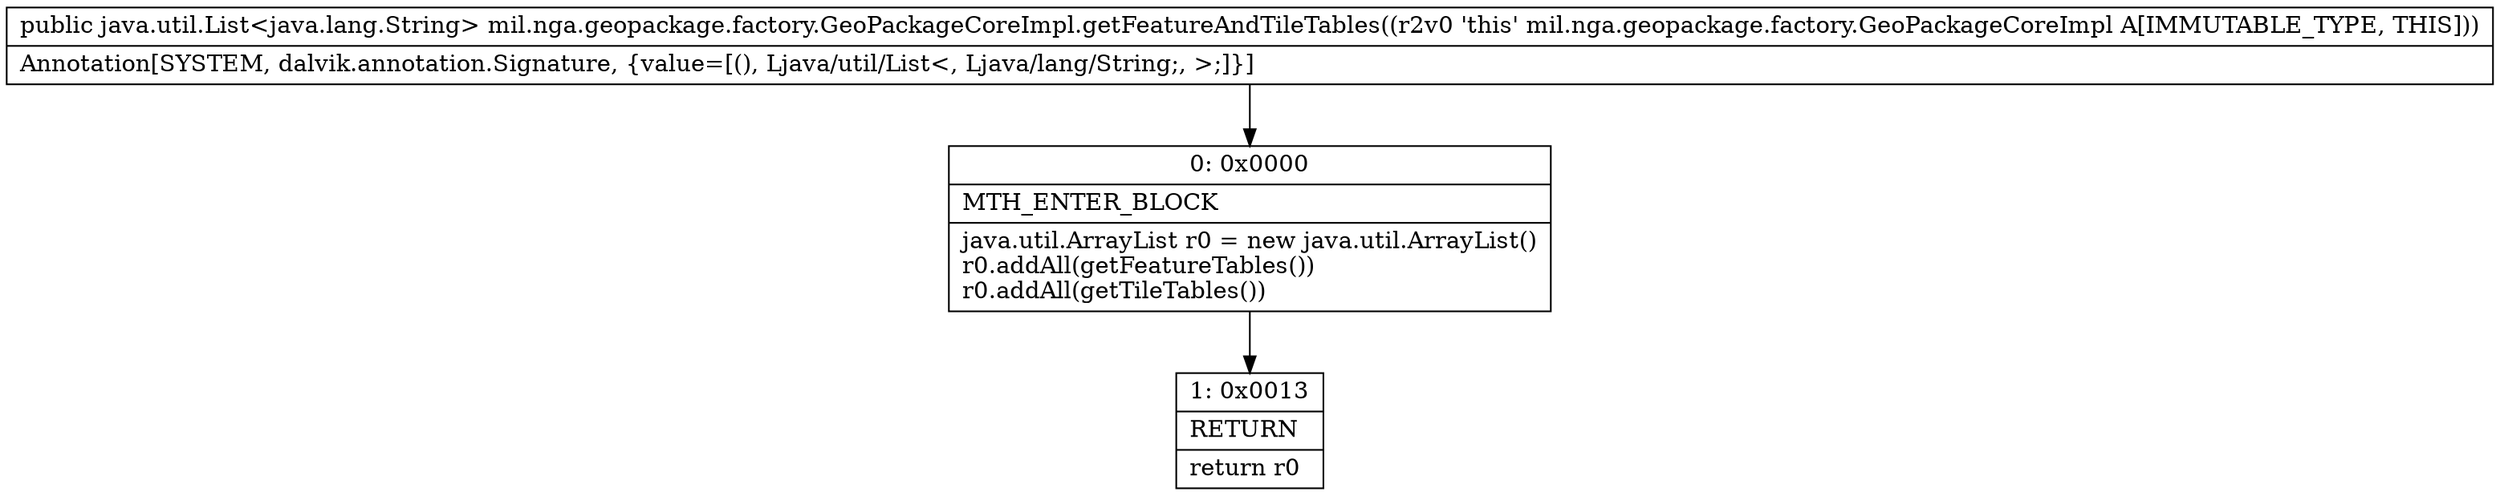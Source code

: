 digraph "CFG formil.nga.geopackage.factory.GeoPackageCoreImpl.getFeatureAndTileTables()Ljava\/util\/List;" {
Node_0 [shape=record,label="{0\:\ 0x0000|MTH_ENTER_BLOCK\l|java.util.ArrayList r0 = new java.util.ArrayList()\lr0.addAll(getFeatureTables())\lr0.addAll(getTileTables())\l}"];
Node_1 [shape=record,label="{1\:\ 0x0013|RETURN\l|return r0\l}"];
MethodNode[shape=record,label="{public java.util.List\<java.lang.String\> mil.nga.geopackage.factory.GeoPackageCoreImpl.getFeatureAndTileTables((r2v0 'this' mil.nga.geopackage.factory.GeoPackageCoreImpl A[IMMUTABLE_TYPE, THIS]))  | Annotation[SYSTEM, dalvik.annotation.Signature, \{value=[(), Ljava\/util\/List\<, Ljava\/lang\/String;, \>;]\}]\l}"];
MethodNode -> Node_0;
Node_0 -> Node_1;
}

